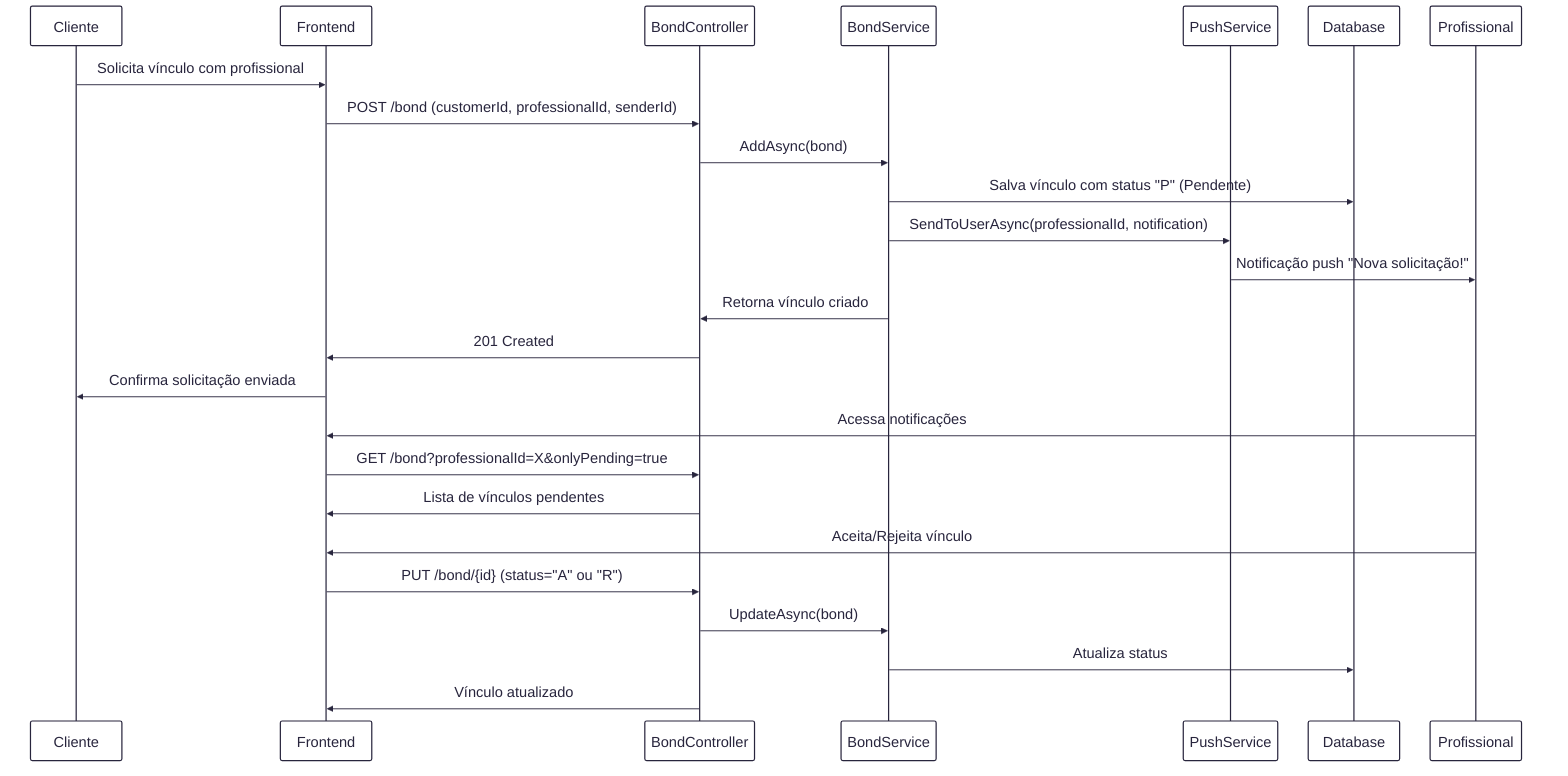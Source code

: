 ---
config:
  theme: redux
  fontSize: 24
---
sequenceDiagram
    participant C as Cliente
    participant F as Frontend
    participant API as BondController
    participant BS as BondService
    participant PS as PushService
    participant DB as Database
    participant P as Profissional

    C->>F: Solicita vínculo com profissional
    F->>API: POST /bond (customerId, professionalId, senderId)
    API->>BS: AddAsync(bond)
    BS->>DB: Salva vínculo com status "P" (Pendente)
    BS->>PS: SendToUserAsync(professionalId, notification)
    PS->>P: Notificação push "Nova solicitação!"
    BS->>API: Retorna vínculo criado
    API->>F: 201 Created
    F->>C: Confirma solicitação enviada
    
    P->>F: Acessa notificações
    F->>API: GET /bond?professionalId=X&onlyPending=true
    API->>F: Lista de vínculos pendentes
    P->>F: Aceita/Rejeita vínculo
    F->>API: PUT /bond/{id} (status="A" ou "R")
    API->>BS: UpdateAsync(bond)
    BS->>DB: Atualiza status
    API->>F: Vínculo atualizado